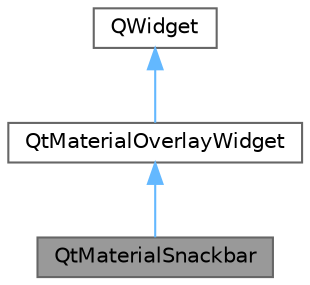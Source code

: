 digraph "QtMaterialSnackbar"
{
 // LATEX_PDF_SIZE
  bgcolor="transparent";
  edge [fontname=Helvetica,fontsize=10,labelfontname=Helvetica,labelfontsize=10];
  node [fontname=Helvetica,fontsize=10,shape=box,height=0.2,width=0.4];
  Node1 [id="Node000001",label="QtMaterialSnackbar",height=0.2,width=0.4,color="gray40", fillcolor="grey60", style="filled", fontcolor="black",tooltip="材质设计风格的消息提示条类"];
  Node2 -> Node1 [id="edge1_Node000001_Node000002",dir="back",color="steelblue1",style="solid",tooltip=" "];
  Node2 [id="Node000002",label="QtMaterialOverlayWidget",height=0.2,width=0.4,color="gray40", fillcolor="white", style="filled",URL="$class_qt_material_overlay_widget.html",tooltip="覆盖层控件类，继承自 QWidget，用于在父窗口上绘制覆盖效果"];
  Node3 -> Node2 [id="edge2_Node000002_Node000003",dir="back",color="steelblue1",style="solid",tooltip=" "];
  Node3 [id="Node000003",label="QWidget",height=0.2,width=0.4,color="gray40", fillcolor="white", style="filled",tooltip=" "];
}
